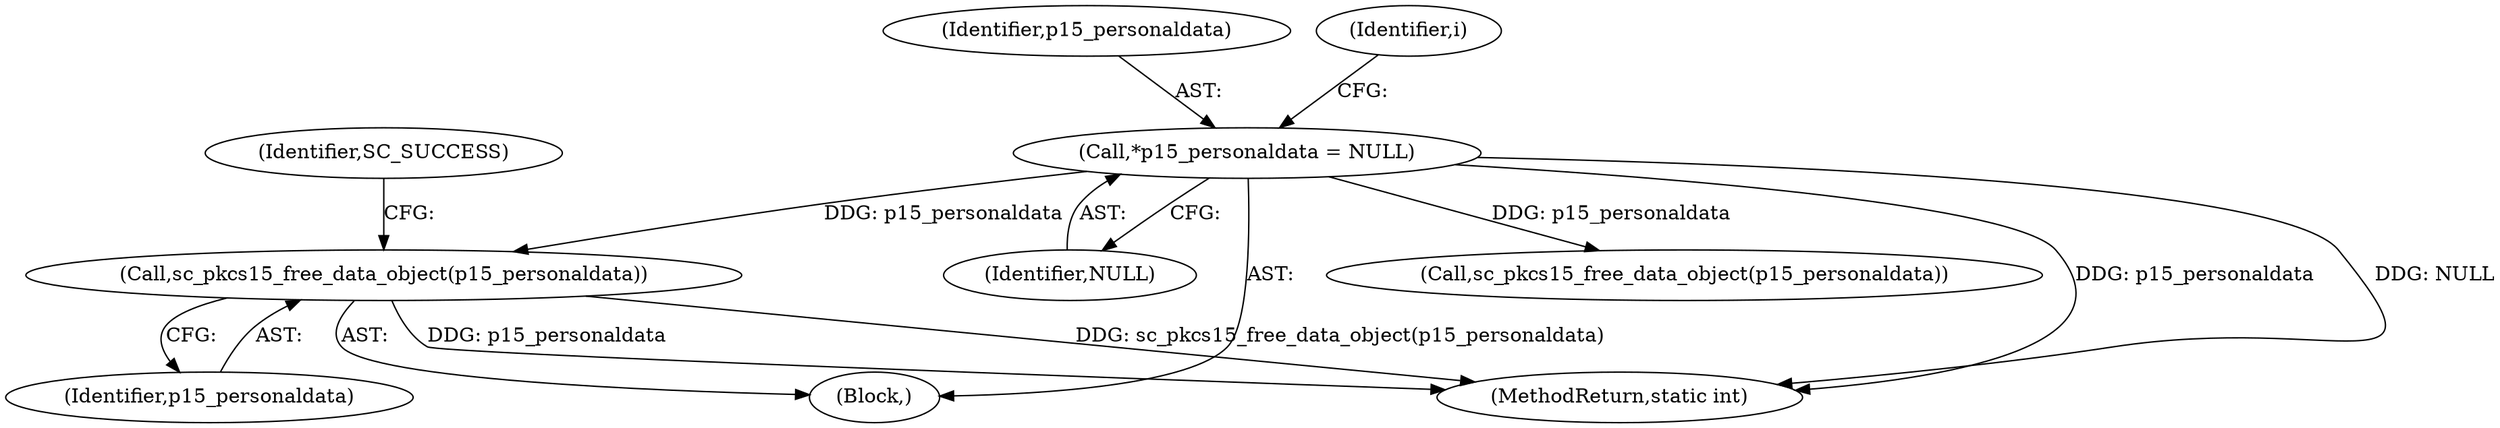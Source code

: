 digraph "0_OpenSC_8fe377e93b4b56060e5bbfb6f3142ceaeca744fa_19@API" {
"1000348" [label="(Call,sc_pkcs15_free_data_object(p15_personaldata))"];
"1000118" [label="(Call,*p15_personaldata = NULL)"];
"1000120" [label="(Identifier,NULL)"];
"1000351" [label="(Identifier,SC_SUCCESS)"];
"1000349" [label="(Identifier,p15_personaldata)"];
"1000119" [label="(Identifier,p15_personaldata)"];
"1000118" [label="(Call,*p15_personaldata = NULL)"];
"1000352" [label="(MethodReturn,static int)"];
"1000104" [label="(Block,)"];
"1000126" [label="(Identifier,i)"];
"1000348" [label="(Call,sc_pkcs15_free_data_object(p15_personaldata))"];
"1000336" [label="(Call,sc_pkcs15_free_data_object(p15_personaldata))"];
"1000348" -> "1000104"  [label="AST: "];
"1000348" -> "1000349"  [label="CFG: "];
"1000349" -> "1000348"  [label="AST: "];
"1000351" -> "1000348"  [label="CFG: "];
"1000348" -> "1000352"  [label="DDG: p15_personaldata"];
"1000348" -> "1000352"  [label="DDG: sc_pkcs15_free_data_object(p15_personaldata)"];
"1000118" -> "1000348"  [label="DDG: p15_personaldata"];
"1000118" -> "1000104"  [label="AST: "];
"1000118" -> "1000120"  [label="CFG: "];
"1000119" -> "1000118"  [label="AST: "];
"1000120" -> "1000118"  [label="AST: "];
"1000126" -> "1000118"  [label="CFG: "];
"1000118" -> "1000352"  [label="DDG: NULL"];
"1000118" -> "1000352"  [label="DDG: p15_personaldata"];
"1000118" -> "1000336"  [label="DDG: p15_personaldata"];
}
